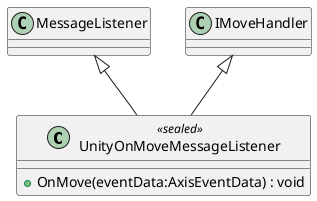 @startuml
class UnityOnMoveMessageListener <<sealed>> {
    + OnMove(eventData:AxisEventData) : void
}
MessageListener <|-- UnityOnMoveMessageListener
IMoveHandler <|-- UnityOnMoveMessageListener
@enduml
